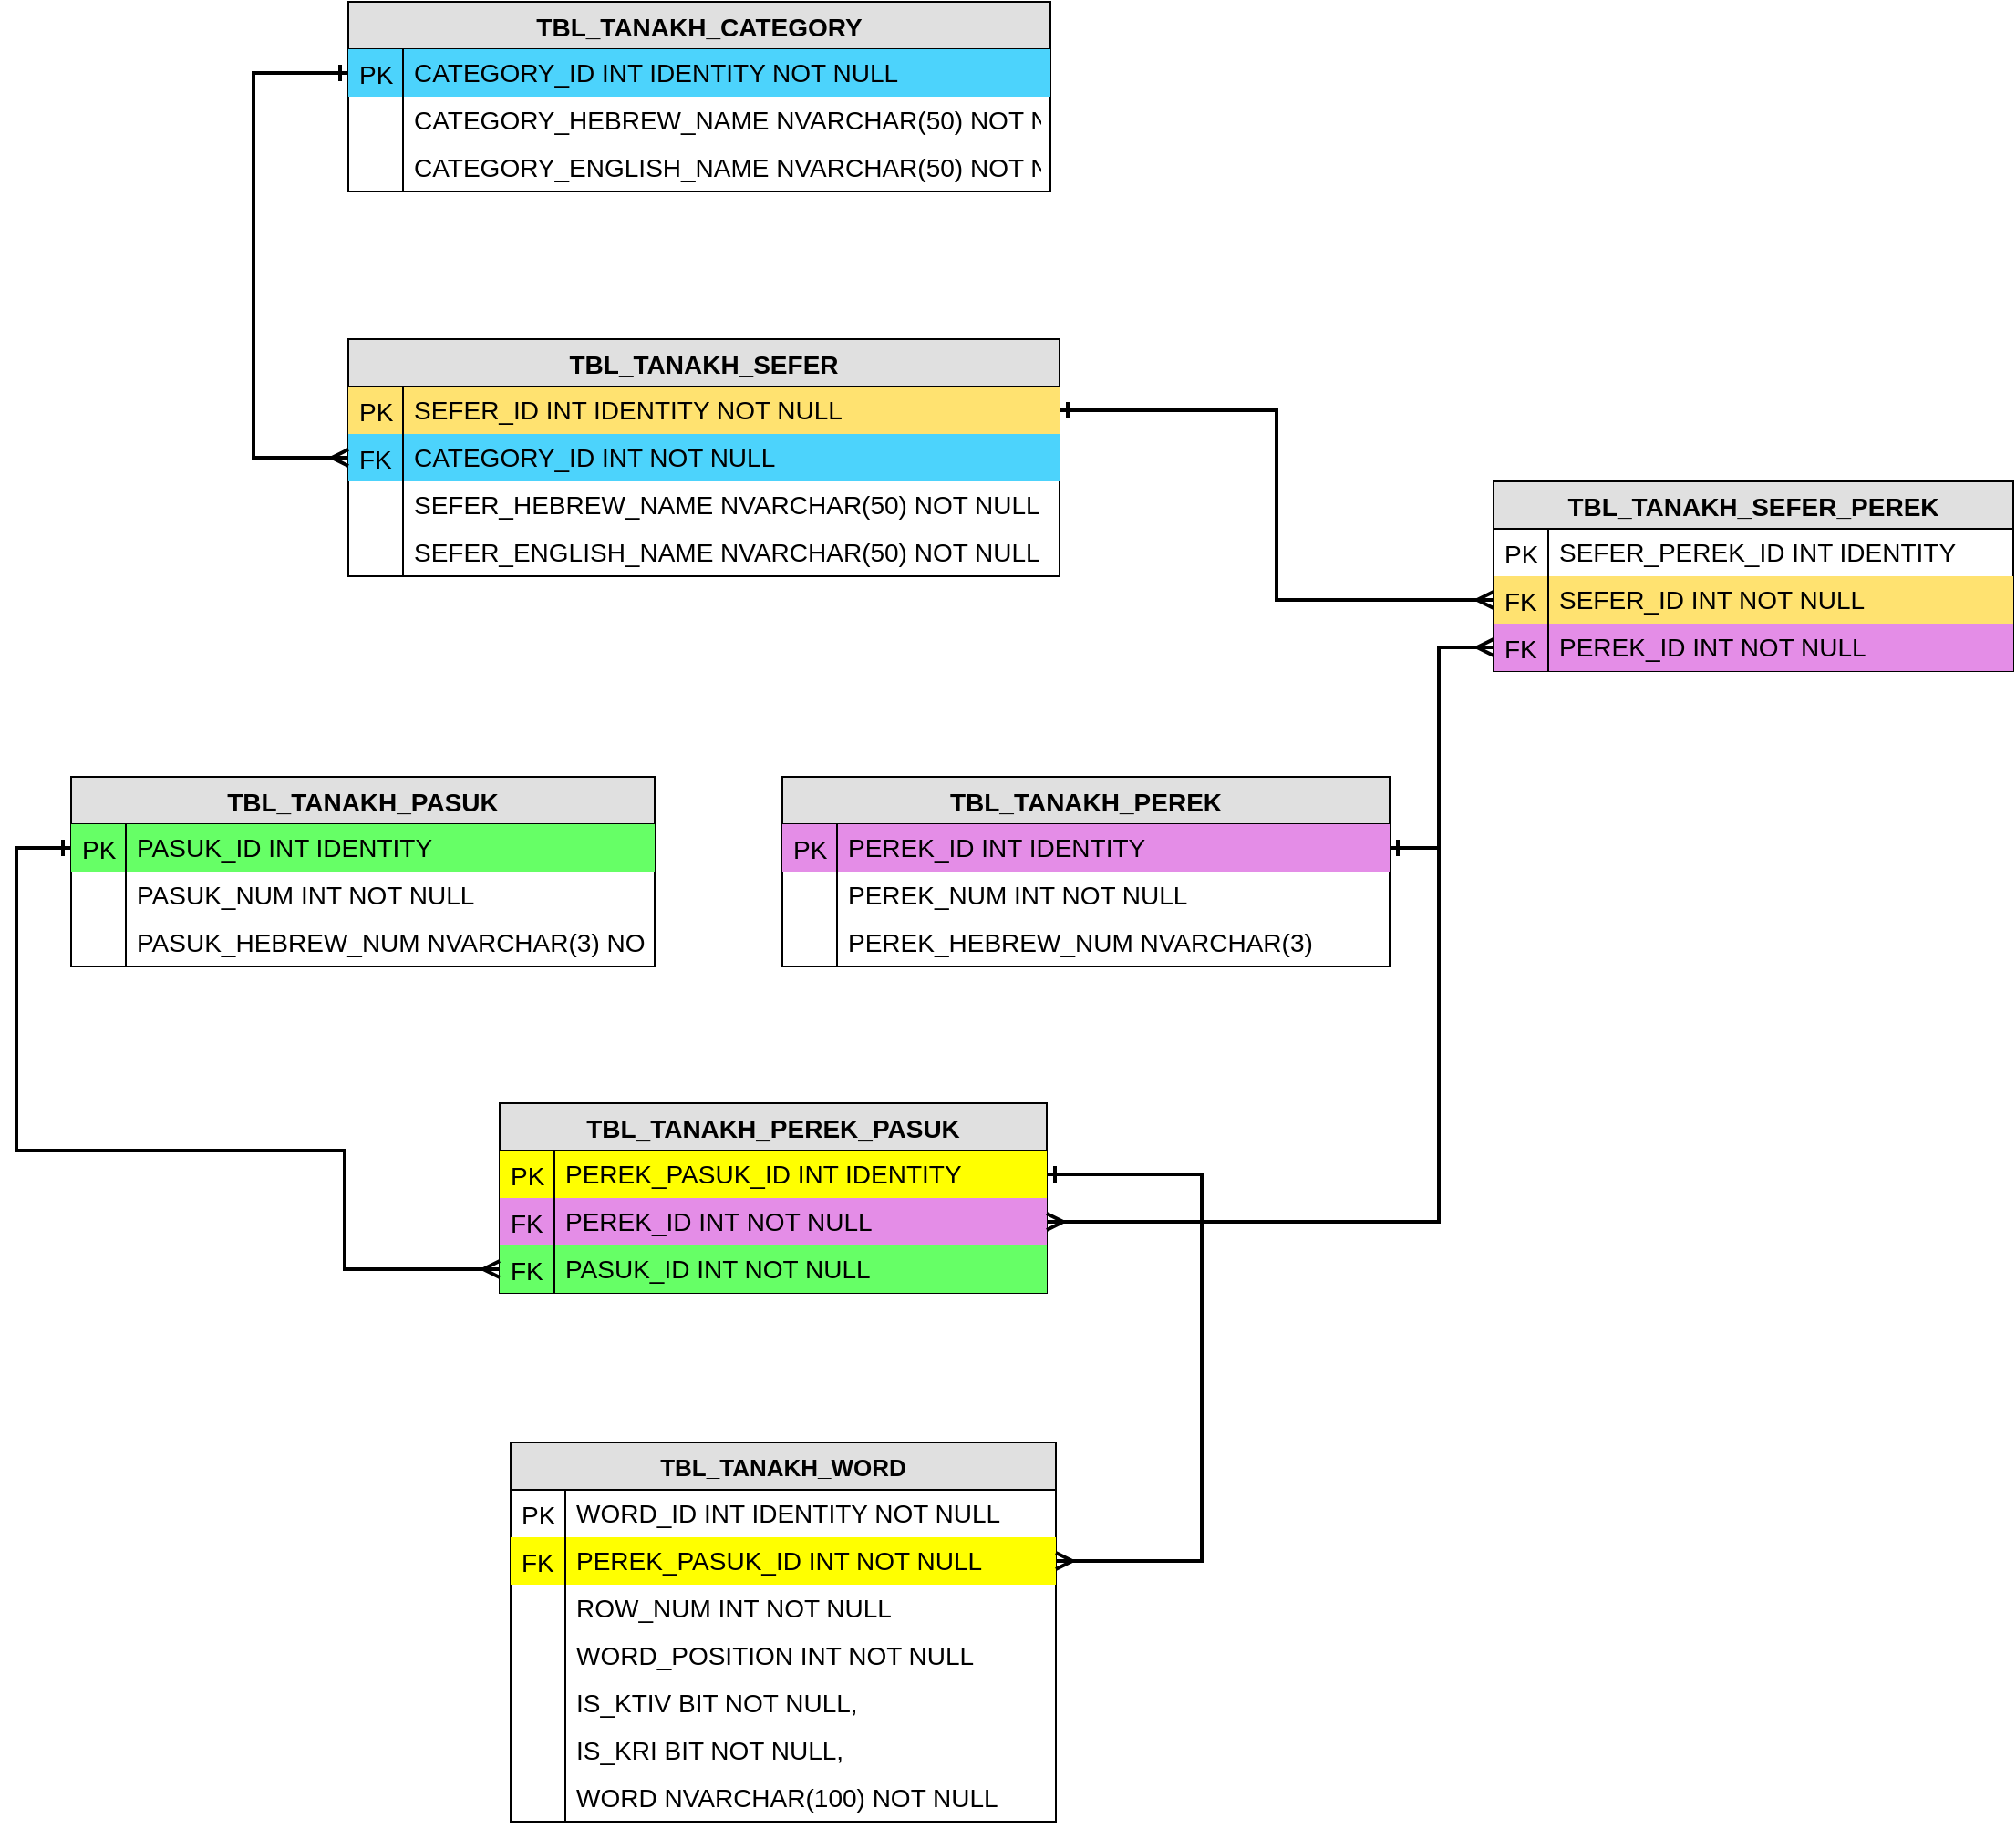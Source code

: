 <mxfile version="11.1.4" type="device"><diagram id="y7SKUWScLVSB-sCJbuk2" name="Page-1"><mxGraphModel dx="1024" dy="595" grid="1" gridSize="10" guides="1" tooltips="1" connect="1" arrows="1" fold="1" page="1" pageScale="1" pageWidth="850" pageHeight="1100" math="0" shadow="0"><root><mxCell id="0"/><mxCell id="1" parent="0"/><mxCell id="fuPsjRSIzSwZgGvwyxPc-1" value="TBL_TANAKH_CATEGORY" style="swimlane;fontStyle=1;childLayout=stackLayout;horizontal=1;startSize=26;fillColor=#e0e0e0;horizontalStack=0;resizeParent=1;resizeLast=0;collapsible=1;marginBottom=0;swimlaneFillColor=#ffffff;align=center;fontSize=14;" parent="1" vertex="1"><mxGeometry x="232" y="60" width="385" height="104" as="geometry"/></mxCell><mxCell id="fuPsjRSIzSwZgGvwyxPc-2" value="CATEGORY_ID INT IDENTITY NOT NULL" style="shape=partialRectangle;top=0;left=0;right=0;bottom=0;align=left;verticalAlign=top;spacingTop=-2;fillColor=#4CD3FC;spacingLeft=34;spacingRight=4;overflow=hidden;rotatable=0;points=[[0,0.5],[1,0.5]];portConstraint=eastwest;dropTarget=0;fontSize=14;strokeColor=#6c8ebf;" parent="fuPsjRSIzSwZgGvwyxPc-1" vertex="1"><mxGeometry y="26" width="385" height="26" as="geometry"/></mxCell><mxCell id="fuPsjRSIzSwZgGvwyxPc-3" value="PK" style="shape=partialRectangle;top=0;left=0;bottom=0;fillColor=none;align=left;verticalAlign=middle;spacingLeft=4;spacingRight=4;overflow=hidden;rotatable=0;points=[];portConstraint=eastwest;part=1;fontSize=14;" parent="fuPsjRSIzSwZgGvwyxPc-2" vertex="1" connectable="0"><mxGeometry width="30" height="26" as="geometry"/></mxCell><mxCell id="fuPsjRSIzSwZgGvwyxPc-4" value="CATEGORY_HEBREW_NAME NVARCHAR(50) NOT NULL" style="shape=partialRectangle;top=0;left=0;right=0;bottom=0;align=left;verticalAlign=top;spacingTop=-2;fillColor=none;spacingLeft=34;spacingRight=4;overflow=hidden;rotatable=0;points=[[0,0.5],[1,0.5]];portConstraint=eastwest;dropTarget=0;fontSize=14;" parent="fuPsjRSIzSwZgGvwyxPc-1" vertex="1"><mxGeometry y="52" width="385" height="26" as="geometry"/></mxCell><mxCell id="fuPsjRSIzSwZgGvwyxPc-5" value="" style="shape=partialRectangle;top=0;left=0;bottom=0;fillColor=none;align=left;verticalAlign=middle;spacingLeft=4;spacingRight=4;overflow=hidden;rotatable=0;points=[];portConstraint=eastwest;part=1;fontSize=14;" parent="fuPsjRSIzSwZgGvwyxPc-4" vertex="1" connectable="0"><mxGeometry width="30" height="26" as="geometry"/></mxCell><mxCell id="fuPsjRSIzSwZgGvwyxPc-6" value="CATEGORY_ENGLISH_NAME NVARCHAR(50) NOT NULL" style="shape=partialRectangle;top=0;left=0;right=0;bottom=0;align=left;verticalAlign=top;spacingTop=-2;fillColor=none;spacingLeft=34;spacingRight=4;overflow=hidden;rotatable=0;points=[[0,0.5],[1,0.5]];portConstraint=eastwest;dropTarget=0;fontSize=14;" parent="fuPsjRSIzSwZgGvwyxPc-1" vertex="1"><mxGeometry y="78" width="385" height="26" as="geometry"/></mxCell><mxCell id="fuPsjRSIzSwZgGvwyxPc-7" value="" style="shape=partialRectangle;top=0;left=0;bottom=0;fillColor=none;align=left;verticalAlign=middle;spacingLeft=4;spacingRight=4;overflow=hidden;rotatable=0;points=[];portConstraint=eastwest;part=1;fontSize=14;" parent="fuPsjRSIzSwZgGvwyxPc-6" vertex="1" connectable="0"><mxGeometry width="30" height="26" as="geometry"/></mxCell><mxCell id="fuPsjRSIzSwZgGvwyxPc-10" value="TBL_TANAKH_SEFER" style="swimlane;fontStyle=1;childLayout=stackLayout;horizontal=1;startSize=26;fillColor=#e0e0e0;horizontalStack=0;resizeParent=1;resizeLast=0;collapsible=1;marginBottom=0;swimlaneFillColor=#ffffff;align=center;fontSize=14;" parent="1" vertex="1"><mxGeometry x="232" y="245" width="390" height="130" as="geometry"/></mxCell><mxCell id="fuPsjRSIzSwZgGvwyxPc-11" value="SEFER_ID INT IDENTITY NOT NULL" style="shape=partialRectangle;top=0;left=0;right=0;bottom=0;align=left;verticalAlign=top;spacingTop=-2;fillColor=#FFE270;spacingLeft=34;spacingRight=4;overflow=hidden;rotatable=0;points=[[0,0.5],[1,0.5]];portConstraint=eastwest;dropTarget=0;fontSize=14;strokeColor=#d6b656;" parent="fuPsjRSIzSwZgGvwyxPc-10" vertex="1"><mxGeometry y="26" width="390" height="26" as="geometry"/></mxCell><mxCell id="fuPsjRSIzSwZgGvwyxPc-12" value="PK" style="shape=partialRectangle;top=0;left=0;bottom=0;fillColor=none;align=left;verticalAlign=middle;spacingLeft=4;spacingRight=4;overflow=hidden;rotatable=0;points=[];portConstraint=eastwest;part=1;fontSize=14;" parent="fuPsjRSIzSwZgGvwyxPc-11" vertex="1" connectable="0"><mxGeometry width="30" height="26" as="geometry"/></mxCell><mxCell id="fuPsjRSIzSwZgGvwyxPc-13" value="CATEGORY_ID INT NOT NULL" style="shape=partialRectangle;top=0;left=0;right=0;bottom=0;align=left;verticalAlign=top;spacingTop=-2;fillColor=#4CD3FC;spacingLeft=34;spacingRight=4;overflow=hidden;rotatable=0;points=[[0,0.5],[1,0.5]];portConstraint=eastwest;dropTarget=0;fontSize=14;strokeColor=#6c8ebf;" parent="fuPsjRSIzSwZgGvwyxPc-10" vertex="1"><mxGeometry y="52" width="390" height="26" as="geometry"/></mxCell><mxCell id="fuPsjRSIzSwZgGvwyxPc-14" value="FK" style="shape=partialRectangle;top=0;left=0;bottom=0;fillColor=none;align=left;verticalAlign=middle;spacingLeft=4;spacingRight=4;overflow=hidden;rotatable=0;points=[];portConstraint=eastwest;part=1;fontSize=14;" parent="fuPsjRSIzSwZgGvwyxPc-13" vertex="1" connectable="0"><mxGeometry width="30" height="26" as="geometry"/></mxCell><mxCell id="fuPsjRSIzSwZgGvwyxPc-15" value="SEFER_HEBREW_NAME NVARCHAR(50) NOT NULL" style="shape=partialRectangle;top=0;left=0;right=0;bottom=0;align=left;verticalAlign=top;spacingTop=-2;fillColor=none;spacingLeft=34;spacingRight=4;overflow=hidden;rotatable=0;points=[[0,0.5],[1,0.5]];portConstraint=eastwest;dropTarget=0;fontSize=14;" parent="fuPsjRSIzSwZgGvwyxPc-10" vertex="1"><mxGeometry y="78" width="390" height="26" as="geometry"/></mxCell><mxCell id="fuPsjRSIzSwZgGvwyxPc-16" value="" style="shape=partialRectangle;top=0;left=0;bottom=0;fillColor=none;align=left;verticalAlign=middle;spacingLeft=4;spacingRight=4;overflow=hidden;rotatable=0;points=[];portConstraint=eastwest;part=1;fontSize=14;" parent="fuPsjRSIzSwZgGvwyxPc-15" vertex="1" connectable="0"><mxGeometry width="30" height="26" as="geometry"/></mxCell><mxCell id="fuPsjRSIzSwZgGvwyxPc-17" value="SEFER_ENGLISH_NAME NVARCHAR(50) NOT NULL" style="shape=partialRectangle;top=0;left=0;right=0;bottom=0;align=left;verticalAlign=top;spacingTop=-2;fillColor=none;spacingLeft=34;spacingRight=4;overflow=hidden;rotatable=0;points=[[0,0.5],[1,0.5]];portConstraint=eastwest;dropTarget=0;fontSize=14;" parent="fuPsjRSIzSwZgGvwyxPc-10" vertex="1"><mxGeometry y="104" width="390" height="26" as="geometry"/></mxCell><mxCell id="fuPsjRSIzSwZgGvwyxPc-18" value="" style="shape=partialRectangle;top=0;left=0;bottom=0;fillColor=none;align=left;verticalAlign=middle;spacingLeft=4;spacingRight=4;overflow=hidden;rotatable=0;points=[];portConstraint=eastwest;part=1;fontSize=14;" parent="fuPsjRSIzSwZgGvwyxPc-17" vertex="1" connectable="0"><mxGeometry width="30" height="26" as="geometry"/></mxCell><mxCell id="fuPsjRSIzSwZgGvwyxPc-23" value="TBL_TANAKH_PEREK" style="swimlane;fontStyle=1;childLayout=stackLayout;horizontal=1;startSize=26;fillColor=#e0e0e0;horizontalStack=0;resizeParent=1;resizeLast=0;collapsible=1;marginBottom=0;swimlaneFillColor=#ffffff;align=center;fontSize=14;" parent="1" vertex="1"><mxGeometry x="470" y="485" width="333" height="104" as="geometry"/></mxCell><mxCell id="fuPsjRSIzSwZgGvwyxPc-24" value="PEREK_ID INT IDENTITY" style="shape=partialRectangle;top=0;left=0;right=0;bottom=0;align=left;verticalAlign=top;spacingTop=-2;fillColor=#E48DE7;spacingLeft=34;spacingRight=4;overflow=hidden;rotatable=0;points=[[0,0.5],[1,0.5]];portConstraint=eastwest;dropTarget=0;fontSize=14;strokeColor=#9673a6;" parent="fuPsjRSIzSwZgGvwyxPc-23" vertex="1"><mxGeometry y="26" width="333" height="26" as="geometry"/></mxCell><mxCell id="fuPsjRSIzSwZgGvwyxPc-25" value="PK" style="shape=partialRectangle;top=0;left=0;bottom=0;fillColor=none;align=left;verticalAlign=middle;spacingLeft=4;spacingRight=4;overflow=hidden;rotatable=0;points=[];portConstraint=eastwest;part=1;fontSize=14;" parent="fuPsjRSIzSwZgGvwyxPc-24" vertex="1" connectable="0"><mxGeometry width="30" height="26" as="geometry"/></mxCell><mxCell id="fuPsjRSIzSwZgGvwyxPc-26" value="PEREK_NUM INT NOT NULL" style="shape=partialRectangle;top=0;left=0;right=0;bottom=0;align=left;verticalAlign=top;spacingTop=-2;fillColor=none;spacingLeft=34;spacingRight=4;overflow=hidden;rotatable=0;points=[[0,0.5],[1,0.5]];portConstraint=eastwest;dropTarget=0;fontSize=14;" parent="fuPsjRSIzSwZgGvwyxPc-23" vertex="1"><mxGeometry y="52" width="333" height="26" as="geometry"/></mxCell><mxCell id="fuPsjRSIzSwZgGvwyxPc-27" value="" style="shape=partialRectangle;top=0;left=0;bottom=0;fillColor=none;align=left;verticalAlign=middle;spacingLeft=4;spacingRight=4;overflow=hidden;rotatable=0;points=[];portConstraint=eastwest;part=1;fontSize=14;" parent="fuPsjRSIzSwZgGvwyxPc-26" vertex="1" connectable="0"><mxGeometry width="30" height="26" as="geometry"/></mxCell><mxCell id="fuPsjRSIzSwZgGvwyxPc-28" value="PEREK_HEBREW_NUM NVARCHAR(3)" style="shape=partialRectangle;top=0;left=0;right=0;bottom=0;align=left;verticalAlign=top;spacingTop=-2;fillColor=none;spacingLeft=34;spacingRight=4;overflow=hidden;rotatable=0;points=[[0,0.5],[1,0.5]];portConstraint=eastwest;dropTarget=0;fontSize=14;" parent="fuPsjRSIzSwZgGvwyxPc-23" vertex="1"><mxGeometry y="78" width="333" height="26" as="geometry"/></mxCell><mxCell id="fuPsjRSIzSwZgGvwyxPc-29" value="" style="shape=partialRectangle;top=0;left=0;bottom=0;fillColor=none;align=left;verticalAlign=middle;spacingLeft=4;spacingRight=4;overflow=hidden;rotatable=0;points=[];portConstraint=eastwest;part=1;fontSize=14;" parent="fuPsjRSIzSwZgGvwyxPc-28" vertex="1" connectable="0"><mxGeometry width="30" height="26" as="geometry"/></mxCell><mxCell id="fuPsjRSIzSwZgGvwyxPc-32" value="TBL_TANAKH_SEFER_PEREK" style="swimlane;fontStyle=1;childLayout=stackLayout;horizontal=1;startSize=26;fillColor=#e0e0e0;horizontalStack=0;resizeParent=1;resizeLast=0;collapsible=1;marginBottom=0;swimlaneFillColor=#ffffff;align=center;fontSize=14;" parent="1" vertex="1"><mxGeometry x="860" y="323" width="285" height="104" as="geometry"/></mxCell><mxCell id="fuPsjRSIzSwZgGvwyxPc-33" value="SEFER_PEREK_ID INT IDENTITY" style="shape=partialRectangle;top=0;left=0;right=0;bottom=0;align=left;verticalAlign=top;spacingTop=-2;fillColor=none;spacingLeft=34;spacingRight=4;overflow=hidden;rotatable=0;points=[[0,0.5],[1,0.5]];portConstraint=eastwest;dropTarget=0;fontSize=14;" parent="fuPsjRSIzSwZgGvwyxPc-32" vertex="1"><mxGeometry y="26" width="285" height="26" as="geometry"/></mxCell><mxCell id="fuPsjRSIzSwZgGvwyxPc-34" value="PK" style="shape=partialRectangle;top=0;left=0;bottom=0;fillColor=none;align=left;verticalAlign=middle;spacingLeft=4;spacingRight=4;overflow=hidden;rotatable=0;points=[];portConstraint=eastwest;part=1;fontSize=14;" parent="fuPsjRSIzSwZgGvwyxPc-33" vertex="1" connectable="0"><mxGeometry width="30" height="26" as="geometry"/></mxCell><mxCell id="fuPsjRSIzSwZgGvwyxPc-37" value="SEFER_ID INT NOT NULL" style="shape=partialRectangle;top=0;left=0;right=0;bottom=0;align=left;verticalAlign=top;spacingTop=-2;fillColor=#FFE270;spacingLeft=34;spacingRight=4;overflow=hidden;rotatable=0;points=[[0,0.5],[1,0.5]];portConstraint=eastwest;dropTarget=0;fontSize=14;strokeColor=#d6b656;" parent="fuPsjRSIzSwZgGvwyxPc-32" vertex="1"><mxGeometry y="52" width="285" height="26" as="geometry"/></mxCell><mxCell id="fuPsjRSIzSwZgGvwyxPc-38" value="FK" style="shape=partialRectangle;top=0;left=0;bottom=0;fillColor=none;align=left;verticalAlign=middle;spacingLeft=4;spacingRight=4;overflow=hidden;rotatable=0;points=[];portConstraint=eastwest;part=1;fontSize=14;" parent="fuPsjRSIzSwZgGvwyxPc-37" vertex="1" connectable="0"><mxGeometry width="30" height="26" as="geometry"/></mxCell><mxCell id="fuPsjRSIzSwZgGvwyxPc-35" value="PEREK_ID INT NOT NULL" style="shape=partialRectangle;top=0;left=0;right=0;bottom=0;align=left;verticalAlign=top;spacingTop=-2;fillColor=#E48DE7;spacingLeft=34;spacingRight=4;overflow=hidden;rotatable=0;points=[[0,0.5],[1,0.5]];portConstraint=eastwest;dropTarget=0;fontSize=14;strokeColor=#9673a6;" parent="fuPsjRSIzSwZgGvwyxPc-32" vertex="1"><mxGeometry y="78" width="285" height="26" as="geometry"/></mxCell><mxCell id="fuPsjRSIzSwZgGvwyxPc-36" value="FK" style="shape=partialRectangle;top=0;left=0;bottom=0;fillColor=none;align=left;verticalAlign=middle;spacingLeft=4;spacingRight=4;overflow=hidden;rotatable=0;points=[];portConstraint=eastwest;part=1;fontSize=14;" parent="fuPsjRSIzSwZgGvwyxPc-35" vertex="1" connectable="0"><mxGeometry width="30" height="26" as="geometry"/></mxCell><mxCell id="fuPsjRSIzSwZgGvwyxPc-45" value="TBL_TANAKH_PASUK" style="swimlane;fontStyle=1;childLayout=stackLayout;horizontal=1;startSize=26;fillColor=#e0e0e0;horizontalStack=0;resizeParent=1;resizeLast=0;collapsible=1;marginBottom=0;swimlaneFillColor=#ffffff;align=center;fontSize=14;" parent="1" vertex="1"><mxGeometry x="80" y="485" width="320" height="104" as="geometry"/></mxCell><mxCell id="fuPsjRSIzSwZgGvwyxPc-46" value="PASUK_ID INT IDENTITY" style="shape=partialRectangle;top=0;left=0;right=0;bottom=0;align=left;verticalAlign=top;spacingTop=-2;fillColor=#66FF66;spacingLeft=34;spacingRight=4;overflow=hidden;rotatable=0;points=[[0,0.5],[1,0.5]];portConstraint=eastwest;dropTarget=0;fontSize=14;strokeColor=#82b366;" parent="fuPsjRSIzSwZgGvwyxPc-45" vertex="1"><mxGeometry y="26" width="320" height="26" as="geometry"/></mxCell><mxCell id="fuPsjRSIzSwZgGvwyxPc-47" value="PK" style="shape=partialRectangle;top=0;left=0;bottom=0;fillColor=none;align=left;verticalAlign=middle;spacingLeft=4;spacingRight=4;overflow=hidden;rotatable=0;points=[];portConstraint=eastwest;part=1;fontSize=14;" parent="fuPsjRSIzSwZgGvwyxPc-46" vertex="1" connectable="0"><mxGeometry width="30" height="26" as="geometry"/></mxCell><mxCell id="fuPsjRSIzSwZgGvwyxPc-48" value="PASUK_NUM INT NOT NULL" style="shape=partialRectangle;top=0;left=0;right=0;bottom=0;align=left;verticalAlign=top;spacingTop=-2;fillColor=none;spacingLeft=34;spacingRight=4;overflow=hidden;rotatable=0;points=[[0,0.5],[1,0.5]];portConstraint=eastwest;dropTarget=0;fontSize=14;" parent="fuPsjRSIzSwZgGvwyxPc-45" vertex="1"><mxGeometry y="52" width="320" height="26" as="geometry"/></mxCell><mxCell id="fuPsjRSIzSwZgGvwyxPc-49" value="" style="shape=partialRectangle;top=0;left=0;bottom=0;fillColor=none;align=left;verticalAlign=middle;spacingLeft=4;spacingRight=4;overflow=hidden;rotatable=0;points=[];portConstraint=eastwest;part=1;fontSize=14;" parent="fuPsjRSIzSwZgGvwyxPc-48" vertex="1" connectable="0"><mxGeometry width="30" height="26" as="geometry"/></mxCell><mxCell id="fuPsjRSIzSwZgGvwyxPc-50" value="PASUK_HEBREW_NUM NVARCHAR(3) NOT NULL" style="shape=partialRectangle;top=0;left=0;right=0;bottom=0;align=left;verticalAlign=top;spacingTop=-2;fillColor=none;spacingLeft=34;spacingRight=4;overflow=hidden;rotatable=0;points=[[0,0.5],[1,0.5]];portConstraint=eastwest;dropTarget=0;fontSize=14;" parent="fuPsjRSIzSwZgGvwyxPc-45" vertex="1"><mxGeometry y="78" width="320" height="26" as="geometry"/></mxCell><mxCell id="fuPsjRSIzSwZgGvwyxPc-51" value="" style="shape=partialRectangle;top=0;left=0;bottom=0;fillColor=none;align=left;verticalAlign=middle;spacingLeft=4;spacingRight=4;overflow=hidden;rotatable=0;points=[];portConstraint=eastwest;part=1;fontSize=14;" parent="fuPsjRSIzSwZgGvwyxPc-50" vertex="1" connectable="0"><mxGeometry width="30" height="26" as="geometry"/></mxCell><mxCell id="fuPsjRSIzSwZgGvwyxPc-54" value="TBL_TANAKH_PEREK_PASUK" style="swimlane;fontStyle=1;childLayout=stackLayout;horizontal=1;startSize=26;fillColor=#e0e0e0;horizontalStack=0;resizeParent=1;resizeLast=0;collapsible=1;marginBottom=0;swimlaneFillColor=#ffffff;align=center;fontSize=14;" parent="1" vertex="1"><mxGeometry x="315" y="664" width="300" height="104" as="geometry"/></mxCell><mxCell id="fuPsjRSIzSwZgGvwyxPc-55" value="PEREK_PASUK_ID INT IDENTITY" style="shape=partialRectangle;top=0;left=0;right=0;bottom=0;align=left;verticalAlign=top;spacingTop=-2;fillColor=#FFFF00;spacingLeft=34;spacingRight=4;overflow=hidden;rotatable=0;points=[[0,0.5],[1,0.5]];portConstraint=eastwest;dropTarget=0;fontSize=14;strokeColor=#6c8ebf;" parent="fuPsjRSIzSwZgGvwyxPc-54" vertex="1"><mxGeometry y="26" width="300" height="26" as="geometry"/></mxCell><mxCell id="fuPsjRSIzSwZgGvwyxPc-56" value="PK" style="shape=partialRectangle;top=0;left=0;bottom=0;fillColor=none;align=left;verticalAlign=middle;spacingLeft=4;spacingRight=4;overflow=hidden;rotatable=0;points=[];portConstraint=eastwest;part=1;fontSize=14;" parent="fuPsjRSIzSwZgGvwyxPc-55" vertex="1" connectable="0"><mxGeometry width="30" height="26" as="geometry"/></mxCell><mxCell id="fuPsjRSIzSwZgGvwyxPc-57" value="PEREK_ID INT NOT NULL" style="shape=partialRectangle;top=0;left=0;right=0;bottom=0;align=left;verticalAlign=top;spacingTop=-2;fillColor=#E48DE7;spacingLeft=34;spacingRight=4;overflow=hidden;rotatable=0;points=[[0,0.5],[1,0.5]];portConstraint=eastwest;dropTarget=0;fontSize=14;strokeColor=#9673a6;" parent="fuPsjRSIzSwZgGvwyxPc-54" vertex="1"><mxGeometry y="52" width="300" height="26" as="geometry"/></mxCell><mxCell id="fuPsjRSIzSwZgGvwyxPc-58" value="FK" style="shape=partialRectangle;top=0;left=0;bottom=0;fillColor=none;align=left;verticalAlign=middle;spacingLeft=4;spacingRight=4;overflow=hidden;rotatable=0;points=[];portConstraint=eastwest;part=1;fontSize=14;" parent="fuPsjRSIzSwZgGvwyxPc-57" vertex="1" connectable="0"><mxGeometry width="30" height="26" as="geometry"/></mxCell><mxCell id="fuPsjRSIzSwZgGvwyxPc-59" value="PASUK_ID INT NOT NULL" style="shape=partialRectangle;top=0;left=0;right=0;bottom=0;align=left;verticalAlign=top;spacingTop=-2;fillColor=#66FF66;spacingLeft=34;spacingRight=4;overflow=hidden;rotatable=0;points=[[0,0.5],[1,0.5]];portConstraint=eastwest;dropTarget=0;fontSize=14;strokeColor=#82b366;" parent="fuPsjRSIzSwZgGvwyxPc-54" vertex="1"><mxGeometry y="78" width="300" height="26" as="geometry"/></mxCell><mxCell id="fuPsjRSIzSwZgGvwyxPc-60" value="FK" style="shape=partialRectangle;top=0;left=0;bottom=0;fillColor=none;align=left;verticalAlign=middle;spacingLeft=4;spacingRight=4;overflow=hidden;rotatable=0;points=[];portConstraint=eastwest;part=1;fontSize=14;" parent="fuPsjRSIzSwZgGvwyxPc-59" vertex="1" connectable="0"><mxGeometry width="30" height="26" as="geometry"/></mxCell><mxCell id="fuPsjRSIzSwZgGvwyxPc-67" style="edgeStyle=orthogonalEdgeStyle;rounded=0;orthogonalLoop=1;jettySize=auto;html=1;exitX=0;exitY=0.5;exitDx=0;exitDy=0;entryX=0;entryY=0.5;entryDx=0;entryDy=0;fontSize=14;startArrow=ERone;startFill=0;endArrow=ERmany;endFill=0;strokeWidth=2;" parent="1" source="fuPsjRSIzSwZgGvwyxPc-2" target="fuPsjRSIzSwZgGvwyxPc-13" edge="1"><mxGeometry relative="1" as="geometry"><Array as="points"><mxPoint x="180" y="99"/><mxPoint x="180" y="310"/></Array></mxGeometry></mxCell><mxCell id="fuPsjRSIzSwZgGvwyxPc-68" style="edgeStyle=orthogonalEdgeStyle;rounded=0;orthogonalLoop=1;jettySize=auto;html=1;exitX=1;exitY=0.5;exitDx=0;exitDy=0;entryX=0;entryY=0.5;entryDx=0;entryDy=0;startArrow=ERone;startFill=0;endArrow=ERmany;endFill=0;strokeWidth=2;fontSize=14;" parent="1" source="fuPsjRSIzSwZgGvwyxPc-11" target="fuPsjRSIzSwZgGvwyxPc-37" edge="1"><mxGeometry relative="1" as="geometry"/></mxCell><mxCell id="fuPsjRSIzSwZgGvwyxPc-69" style="edgeStyle=orthogonalEdgeStyle;rounded=0;orthogonalLoop=1;jettySize=auto;html=1;exitX=1;exitY=0.5;exitDx=0;exitDy=0;startArrow=ERone;startFill=0;endArrow=ERmany;endFill=0;strokeWidth=2;fontSize=14;" parent="1" source="fuPsjRSIzSwZgGvwyxPc-24" edge="1"><mxGeometry relative="1" as="geometry"><Array as="points"><mxPoint x="830" y="524"/><mxPoint x="830" y="414"/></Array><mxPoint x="860" y="414" as="targetPoint"/></mxGeometry></mxCell><mxCell id="fuPsjRSIzSwZgGvwyxPc-70" style="edgeStyle=orthogonalEdgeStyle;rounded=0;orthogonalLoop=1;jettySize=auto;html=1;exitX=0;exitY=0.5;exitDx=0;exitDy=0;entryX=0;entryY=0.5;entryDx=0;entryDy=0;startArrow=ERone;startFill=0;endArrow=ERmany;endFill=0;strokeWidth=2;fontSize=14;" parent="1" source="fuPsjRSIzSwZgGvwyxPc-46" target="fuPsjRSIzSwZgGvwyxPc-59" edge="1"><mxGeometry relative="1" as="geometry"><Array as="points"><mxPoint x="50" y="524"/><mxPoint x="50" y="690"/><mxPoint x="230" y="690"/><mxPoint x="230" y="755"/></Array></mxGeometry></mxCell><mxCell id="fuPsjRSIzSwZgGvwyxPc-73" style="edgeStyle=orthogonalEdgeStyle;rounded=0;orthogonalLoop=1;jettySize=auto;html=1;exitX=1;exitY=0.5;exitDx=0;exitDy=0;entryX=1;entryY=0.5;entryDx=0;entryDy=0;startArrow=ERone;startFill=0;endArrow=ERmany;endFill=0;strokeWidth=2;fontSize=14;" parent="1" source="fuPsjRSIzSwZgGvwyxPc-24" target="fuPsjRSIzSwZgGvwyxPc-57" edge="1"><mxGeometry relative="1" as="geometry"><Array as="points"><mxPoint x="830" y="524"/><mxPoint x="830" y="729"/></Array></mxGeometry></mxCell><mxCell id="feEgZT9YB2hUOIdI6I1q-1" value="TBL_TANAKH_WORD" style="swimlane;fontStyle=1;childLayout=stackLayout;horizontal=1;startSize=26;fillColor=#e0e0e0;horizontalStack=0;resizeParent=1;resizeLast=0;collapsible=1;marginBottom=0;swimlaneFillColor=#ffffff;align=center;fontSize=13;" parent="1" vertex="1"><mxGeometry x="321" y="850" width="299" height="208" as="geometry"/></mxCell><mxCell id="feEgZT9YB2hUOIdI6I1q-2" value="WORD_ID INT IDENTITY NOT NULL" style="shape=partialRectangle;top=0;left=0;right=0;bottom=0;align=left;verticalAlign=top;spacingTop=-2;fillColor=none;spacingLeft=34;spacingRight=4;overflow=hidden;rotatable=0;points=[[0,0.5],[1,0.5]];portConstraint=eastwest;dropTarget=0;fontSize=14;" parent="feEgZT9YB2hUOIdI6I1q-1" vertex="1"><mxGeometry y="26" width="299" height="26" as="geometry"/></mxCell><mxCell id="feEgZT9YB2hUOIdI6I1q-3" value="PK" style="shape=partialRectangle;top=0;left=0;bottom=0;fillColor=none;align=left;verticalAlign=middle;spacingLeft=4;spacingRight=4;overflow=hidden;rotatable=0;points=[];portConstraint=eastwest;part=1;fontSize=14;" parent="feEgZT9YB2hUOIdI6I1q-2" vertex="1" connectable="0"><mxGeometry width="30" height="26" as="geometry"/></mxCell><mxCell id="feEgZT9YB2hUOIdI6I1q-4" value="PEREK_PASUK_ID INT NOT NULL" style="shape=partialRectangle;top=0;left=0;right=0;bottom=0;align=left;verticalAlign=top;spacingTop=-2;fillColor=#FFFF00;spacingLeft=34;spacingRight=4;overflow=hidden;rotatable=0;points=[[0,0.5],[1,0.5]];portConstraint=eastwest;dropTarget=0;fontSize=14;strokeColor=#d6b656;" parent="feEgZT9YB2hUOIdI6I1q-1" vertex="1"><mxGeometry y="52" width="299" height="26" as="geometry"/></mxCell><mxCell id="feEgZT9YB2hUOIdI6I1q-5" value="FK" style="shape=partialRectangle;top=0;left=0;bottom=0;fillColor=none;align=left;verticalAlign=middle;spacingLeft=4;spacingRight=4;overflow=hidden;rotatable=0;points=[];portConstraint=eastwest;part=1;fontSize=14;" parent="feEgZT9YB2hUOIdI6I1q-4" vertex="1" connectable="0"><mxGeometry width="30" height="26" as="geometry"/></mxCell><mxCell id="feEgZT9YB2hUOIdI6I1q-6" value="ROW_NUM INT NOT NULL" style="shape=partialRectangle;top=0;left=0;right=0;bottom=0;align=left;verticalAlign=top;spacingTop=-2;fillColor=none;spacingLeft=34;spacingRight=4;overflow=hidden;rotatable=0;points=[[0,0.5],[1,0.5]];portConstraint=eastwest;dropTarget=0;fontSize=14;" parent="feEgZT9YB2hUOIdI6I1q-1" vertex="1"><mxGeometry y="78" width="299" height="26" as="geometry"/></mxCell><mxCell id="feEgZT9YB2hUOIdI6I1q-7" value="" style="shape=partialRectangle;top=0;left=0;bottom=0;fillColor=none;align=left;verticalAlign=middle;spacingLeft=4;spacingRight=4;overflow=hidden;rotatable=0;points=[];portConstraint=eastwest;part=1;fontSize=14;" parent="feEgZT9YB2hUOIdI6I1q-6" vertex="1" connectable="0"><mxGeometry width="30" height="26" as="geometry"/></mxCell><mxCell id="feEgZT9YB2hUOIdI6I1q-8" value="WORD_POSITION INT NOT NULL" style="shape=partialRectangle;top=0;left=0;right=0;bottom=0;align=left;verticalAlign=top;spacingTop=-2;fillColor=none;spacingLeft=34;spacingRight=4;overflow=hidden;rotatable=0;points=[[0,0.5],[1,0.5]];portConstraint=eastwest;dropTarget=0;fontSize=14;" parent="feEgZT9YB2hUOIdI6I1q-1" vertex="1"><mxGeometry y="104" width="299" height="26" as="geometry"/></mxCell><mxCell id="feEgZT9YB2hUOIdI6I1q-9" value="" style="shape=partialRectangle;top=0;left=0;bottom=0;fillColor=none;align=left;verticalAlign=middle;spacingLeft=4;spacingRight=4;overflow=hidden;rotatable=0;points=[];portConstraint=eastwest;part=1;fontSize=14;" parent="feEgZT9YB2hUOIdI6I1q-8" vertex="1" connectable="0"><mxGeometry width="30" height="26" as="geometry"/></mxCell><mxCell id="feEgZT9YB2hUOIdI6I1q-10" value="IS_KTIV BIT NOT NULL," style="shape=partialRectangle;top=0;left=0;right=0;bottom=0;align=left;verticalAlign=top;spacingTop=-2;fillColor=none;spacingLeft=34;spacingRight=4;overflow=hidden;rotatable=0;points=[[0,0.5],[1,0.5]];portConstraint=eastwest;dropTarget=0;fontSize=14;" parent="feEgZT9YB2hUOIdI6I1q-1" vertex="1"><mxGeometry y="130" width="299" height="26" as="geometry"/></mxCell><mxCell id="feEgZT9YB2hUOIdI6I1q-11" value="" style="shape=partialRectangle;top=0;left=0;bottom=0;fillColor=none;align=left;verticalAlign=middle;spacingLeft=4;spacingRight=4;overflow=hidden;rotatable=0;points=[];portConstraint=eastwest;part=1;fontSize=14;" parent="feEgZT9YB2hUOIdI6I1q-10" vertex="1" connectable="0"><mxGeometry width="30" height="26" as="geometry"/></mxCell><mxCell id="PgQhx61uDMrEKMQAsW4o-1" value="IS_KRI BIT NOT NULL," style="shape=partialRectangle;top=0;left=0;right=0;bottom=0;align=left;verticalAlign=top;spacingTop=-2;fillColor=none;spacingLeft=34;spacingRight=4;overflow=hidden;rotatable=0;points=[[0,0.5],[1,0.5]];portConstraint=eastwest;dropTarget=0;fontSize=14;" vertex="1" parent="feEgZT9YB2hUOIdI6I1q-1"><mxGeometry y="156" width="299" height="26" as="geometry"/></mxCell><mxCell id="PgQhx61uDMrEKMQAsW4o-2" value="" style="shape=partialRectangle;top=0;left=0;bottom=0;fillColor=none;align=left;verticalAlign=middle;spacingLeft=4;spacingRight=4;overflow=hidden;rotatable=0;points=[];portConstraint=eastwest;part=1;fontSize=14;" vertex="1" connectable="0" parent="PgQhx61uDMrEKMQAsW4o-1"><mxGeometry width="30" height="26" as="geometry"/></mxCell><mxCell id="PgQhx61uDMrEKMQAsW4o-3" value="WORD NVARCHAR(100) NOT NULL" style="shape=partialRectangle;top=0;left=0;right=0;bottom=0;align=left;verticalAlign=top;spacingTop=-2;fillColor=none;spacingLeft=34;spacingRight=4;overflow=hidden;rotatable=0;points=[[0,0.5],[1,0.5]];portConstraint=eastwest;dropTarget=0;fontSize=14;" vertex="1" parent="feEgZT9YB2hUOIdI6I1q-1"><mxGeometry y="182" width="299" height="26" as="geometry"/></mxCell><mxCell id="PgQhx61uDMrEKMQAsW4o-4" value="" style="shape=partialRectangle;top=0;left=0;bottom=0;fillColor=none;align=left;verticalAlign=middle;spacingLeft=4;spacingRight=4;overflow=hidden;rotatable=0;points=[];portConstraint=eastwest;part=1;fontSize=14;" vertex="1" connectable="0" parent="PgQhx61uDMrEKMQAsW4o-3"><mxGeometry width="30" height="26" as="geometry"/></mxCell><mxCell id="feEgZT9YB2hUOIdI6I1q-16" style="edgeStyle=orthogonalEdgeStyle;rounded=0;orthogonalLoop=1;jettySize=auto;html=1;exitX=1;exitY=0.5;exitDx=0;exitDy=0;entryX=1;entryY=0.5;entryDx=0;entryDy=0;fontSize=14;strokeWidth=2;startArrow=ERone;startFill=0;endArrow=ERmany;endFill=0;" parent="1" source="fuPsjRSIzSwZgGvwyxPc-55" target="feEgZT9YB2hUOIdI6I1q-4" edge="1"><mxGeometry relative="1" as="geometry"><Array as="points"><mxPoint x="700" y="703"/><mxPoint x="700" y="915"/></Array></mxGeometry></mxCell></root></mxGraphModel></diagram></mxfile>